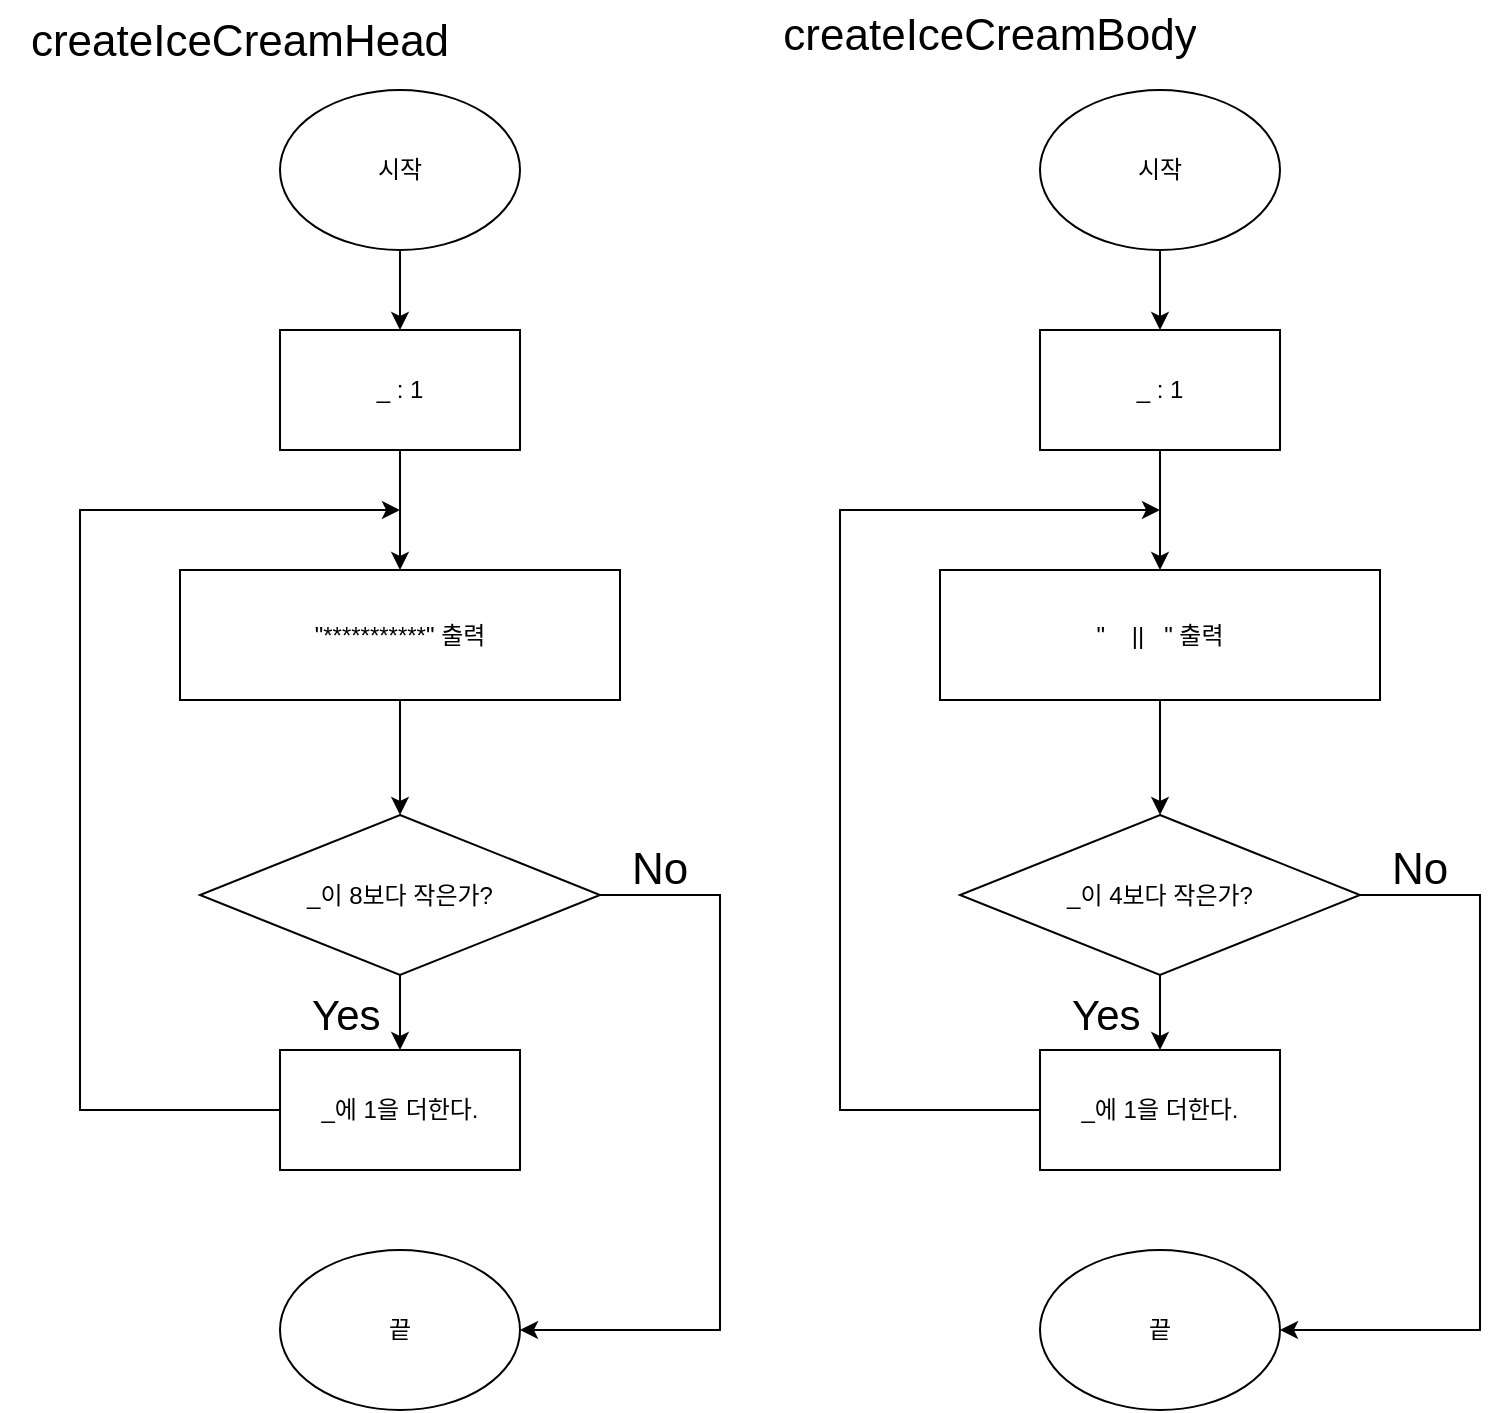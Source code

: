 <mxfile version="20.8.23" type="github">
  <diagram id="C5RBs43oDa-KdzZeNtuy" name="Page-1">
    <mxGraphModel dx="745" dy="691" grid="1" gridSize="10" guides="1" tooltips="1" connect="1" arrows="1" fold="1" page="1" pageScale="1" pageWidth="827" pageHeight="1169" math="0" shadow="0">
      <root>
        <mxCell id="WIyWlLk6GJQsqaUBKTNV-0" />
        <mxCell id="WIyWlLk6GJQsqaUBKTNV-1" parent="WIyWlLk6GJQsqaUBKTNV-0" />
        <mxCell id="4zAdFhKJZDpfCJAiGH-f-0" value="" style="edgeStyle=orthogonalEdgeStyle;rounded=0;orthogonalLoop=1;jettySize=auto;html=1;" parent="WIyWlLk6GJQsqaUBKTNV-1" source="4zAdFhKJZDpfCJAiGH-f-1" target="4zAdFhKJZDpfCJAiGH-f-3" edge="1">
          <mxGeometry relative="1" as="geometry" />
        </mxCell>
        <mxCell id="4zAdFhKJZDpfCJAiGH-f-1" value="시작" style="ellipse;whiteSpace=wrap;html=1;" parent="WIyWlLk6GJQsqaUBKTNV-1" vertex="1">
          <mxGeometry x="180" y="80" width="120" height="80" as="geometry" />
        </mxCell>
        <mxCell id="4zAdFhKJZDpfCJAiGH-f-2" value="" style="edgeStyle=orthogonalEdgeStyle;rounded=0;orthogonalLoop=1;jettySize=auto;html=1;" parent="WIyWlLk6GJQsqaUBKTNV-1" source="4zAdFhKJZDpfCJAiGH-f-3" target="4zAdFhKJZDpfCJAiGH-f-5" edge="1">
          <mxGeometry relative="1" as="geometry" />
        </mxCell>
        <mxCell id="4zAdFhKJZDpfCJAiGH-f-3" value="_ : 1" style="whiteSpace=wrap;html=1;" parent="WIyWlLk6GJQsqaUBKTNV-1" vertex="1">
          <mxGeometry x="180" y="200" width="120" height="60" as="geometry" />
        </mxCell>
        <mxCell id="4zAdFhKJZDpfCJAiGH-f-4" value="" style="edgeStyle=orthogonalEdgeStyle;rounded=0;orthogonalLoop=1;jettySize=auto;html=1;" parent="WIyWlLk6GJQsqaUBKTNV-1" source="4zAdFhKJZDpfCJAiGH-f-5" target="4zAdFhKJZDpfCJAiGH-f-8" edge="1">
          <mxGeometry relative="1" as="geometry" />
        </mxCell>
        <mxCell id="4zAdFhKJZDpfCJAiGH-f-5" value="&quot;***********&quot; 출력" style="whiteSpace=wrap;html=1;" parent="WIyWlLk6GJQsqaUBKTNV-1" vertex="1">
          <mxGeometry x="130" y="320" width="220" height="65" as="geometry" />
        </mxCell>
        <mxCell id="4zAdFhKJZDpfCJAiGH-f-6" value="" style="edgeStyle=orthogonalEdgeStyle;rounded=0;orthogonalLoop=1;jettySize=auto;html=1;" parent="WIyWlLk6GJQsqaUBKTNV-1" source="4zAdFhKJZDpfCJAiGH-f-8" target="4zAdFhKJZDpfCJAiGH-f-10" edge="1">
          <mxGeometry relative="1" as="geometry" />
        </mxCell>
        <mxCell id="4zAdFhKJZDpfCJAiGH-f-7" style="edgeStyle=orthogonalEdgeStyle;rounded=0;orthogonalLoop=1;jettySize=auto;html=1;exitX=1;exitY=0.5;exitDx=0;exitDy=0;entryX=1;entryY=0.5;entryDx=0;entryDy=0;" parent="WIyWlLk6GJQsqaUBKTNV-1" source="4zAdFhKJZDpfCJAiGH-f-8" target="4zAdFhKJZDpfCJAiGH-f-11" edge="1">
          <mxGeometry relative="1" as="geometry">
            <mxPoint x="390" y="847" as="targetPoint" />
            <Array as="points">
              <mxPoint x="400" y="483" />
              <mxPoint x="400" y="700" />
            </Array>
          </mxGeometry>
        </mxCell>
        <mxCell id="4zAdFhKJZDpfCJAiGH-f-8" value="_이 8보다 작은가?" style="rhombus;whiteSpace=wrap;html=1;" parent="WIyWlLk6GJQsqaUBKTNV-1" vertex="1">
          <mxGeometry x="140" y="442.5" width="200" height="80" as="geometry" />
        </mxCell>
        <mxCell id="4zAdFhKJZDpfCJAiGH-f-9" style="edgeStyle=orthogonalEdgeStyle;rounded=0;orthogonalLoop=1;jettySize=auto;html=1;exitX=0;exitY=0.5;exitDx=0;exitDy=0;" parent="WIyWlLk6GJQsqaUBKTNV-1" source="4zAdFhKJZDpfCJAiGH-f-10" edge="1">
          <mxGeometry relative="1" as="geometry">
            <mxPoint x="240" y="290" as="targetPoint" />
            <Array as="points">
              <mxPoint x="80" y="590" />
              <mxPoint x="80" y="290" />
            </Array>
          </mxGeometry>
        </mxCell>
        <mxCell id="4zAdFhKJZDpfCJAiGH-f-10" value="_에 1을 더한다." style="whiteSpace=wrap;html=1;" parent="WIyWlLk6GJQsqaUBKTNV-1" vertex="1">
          <mxGeometry x="180" y="560" width="120" height="60" as="geometry" />
        </mxCell>
        <mxCell id="4zAdFhKJZDpfCJAiGH-f-11" value="끝" style="ellipse;whiteSpace=wrap;html=1;" parent="WIyWlLk6GJQsqaUBKTNV-1" vertex="1">
          <mxGeometry x="180" y="660" width="120" height="80" as="geometry" />
        </mxCell>
        <mxCell id="4zAdFhKJZDpfCJAiGH-f-12" value="&lt;font style=&quot;font-size: 21px;&quot;&gt;Yes&lt;/font&gt;" style="text;strokeColor=none;fillColor=none;align=left;verticalAlign=top;spacingLeft=4;spacingRight=4;overflow=hidden;rotatable=0;points=[[0,0.5],[1,0.5]];portConstraint=eastwest;whiteSpace=wrap;html=1;" parent="WIyWlLk6GJQsqaUBKTNV-1" vertex="1">
          <mxGeometry x="190" y="522.5" width="60" height="26" as="geometry" />
        </mxCell>
        <mxCell id="4zAdFhKJZDpfCJAiGH-f-13" value="&lt;font style=&quot;font-size: 22px;&quot;&gt;No&lt;/font&gt;" style="text;strokeColor=none;fillColor=none;align=left;verticalAlign=top;spacingLeft=4;spacingRight=4;overflow=hidden;rotatable=0;points=[[0,0.5],[1,0.5]];portConstraint=eastwest;whiteSpace=wrap;html=1;" parent="WIyWlLk6GJQsqaUBKTNV-1" vertex="1">
          <mxGeometry x="350" y="450" width="60" height="26" as="geometry" />
        </mxCell>
        <mxCell id="4zAdFhKJZDpfCJAiGH-f-14" value="&lt;span style=&quot;font-size: 22px;&quot;&gt;createIceCreamHead&lt;/span&gt;" style="text;strokeColor=none;fillColor=none;align=center;verticalAlign=middle;spacingLeft=4;spacingRight=4;overflow=hidden;rotatable=0;points=[[0,0.5],[1,0.5]];portConstraint=eastwest;whiteSpace=wrap;html=1;" parent="WIyWlLk6GJQsqaUBKTNV-1" vertex="1">
          <mxGeometry x="40" y="40" width="240" height="26" as="geometry" />
        </mxCell>
        <mxCell id="4zAdFhKJZDpfCJAiGH-f-15" value="" style="edgeStyle=orthogonalEdgeStyle;rounded=0;orthogonalLoop=1;jettySize=auto;html=1;" parent="WIyWlLk6GJQsqaUBKTNV-1" source="4zAdFhKJZDpfCJAiGH-f-16" target="4zAdFhKJZDpfCJAiGH-f-18" edge="1">
          <mxGeometry relative="1" as="geometry" />
        </mxCell>
        <mxCell id="4zAdFhKJZDpfCJAiGH-f-16" value="시작" style="ellipse;whiteSpace=wrap;html=1;" parent="WIyWlLk6GJQsqaUBKTNV-1" vertex="1">
          <mxGeometry x="560" y="80" width="120" height="80" as="geometry" />
        </mxCell>
        <mxCell id="4zAdFhKJZDpfCJAiGH-f-17" value="" style="edgeStyle=orthogonalEdgeStyle;rounded=0;orthogonalLoop=1;jettySize=auto;html=1;" parent="WIyWlLk6GJQsqaUBKTNV-1" source="4zAdFhKJZDpfCJAiGH-f-18" target="4zAdFhKJZDpfCJAiGH-f-20" edge="1">
          <mxGeometry relative="1" as="geometry" />
        </mxCell>
        <mxCell id="4zAdFhKJZDpfCJAiGH-f-18" value="_ : 1" style="whiteSpace=wrap;html=1;" parent="WIyWlLk6GJQsqaUBKTNV-1" vertex="1">
          <mxGeometry x="560" y="200" width="120" height="60" as="geometry" />
        </mxCell>
        <mxCell id="4zAdFhKJZDpfCJAiGH-f-19" value="" style="edgeStyle=orthogonalEdgeStyle;rounded=0;orthogonalLoop=1;jettySize=auto;html=1;" parent="WIyWlLk6GJQsqaUBKTNV-1" source="4zAdFhKJZDpfCJAiGH-f-20" target="4zAdFhKJZDpfCJAiGH-f-23" edge="1">
          <mxGeometry relative="1" as="geometry" />
        </mxCell>
        <mxCell id="4zAdFhKJZDpfCJAiGH-f-20" value="&quot;&amp;nbsp; &amp;nbsp; ||&amp;nbsp; &amp;nbsp;&quot; 출력" style="whiteSpace=wrap;html=1;" parent="WIyWlLk6GJQsqaUBKTNV-1" vertex="1">
          <mxGeometry x="510" y="320" width="220" height="65" as="geometry" />
        </mxCell>
        <mxCell id="4zAdFhKJZDpfCJAiGH-f-21" value="" style="edgeStyle=orthogonalEdgeStyle;rounded=0;orthogonalLoop=1;jettySize=auto;html=1;" parent="WIyWlLk6GJQsqaUBKTNV-1" source="4zAdFhKJZDpfCJAiGH-f-23" target="4zAdFhKJZDpfCJAiGH-f-25" edge="1">
          <mxGeometry relative="1" as="geometry" />
        </mxCell>
        <mxCell id="4zAdFhKJZDpfCJAiGH-f-22" style="edgeStyle=orthogonalEdgeStyle;rounded=0;orthogonalLoop=1;jettySize=auto;html=1;exitX=1;exitY=0.5;exitDx=0;exitDy=0;entryX=1;entryY=0.5;entryDx=0;entryDy=0;" parent="WIyWlLk6GJQsqaUBKTNV-1" source="4zAdFhKJZDpfCJAiGH-f-23" target="4zAdFhKJZDpfCJAiGH-f-26" edge="1">
          <mxGeometry relative="1" as="geometry">
            <mxPoint x="770" y="847" as="targetPoint" />
            <Array as="points">
              <mxPoint x="780" y="483" />
              <mxPoint x="780" y="700" />
            </Array>
          </mxGeometry>
        </mxCell>
        <mxCell id="4zAdFhKJZDpfCJAiGH-f-23" value="_이 4보다 작은가?" style="rhombus;whiteSpace=wrap;html=1;" parent="WIyWlLk6GJQsqaUBKTNV-1" vertex="1">
          <mxGeometry x="520" y="442.5" width="200" height="80" as="geometry" />
        </mxCell>
        <mxCell id="4zAdFhKJZDpfCJAiGH-f-24" style="edgeStyle=orthogonalEdgeStyle;rounded=0;orthogonalLoop=1;jettySize=auto;html=1;exitX=0;exitY=0.5;exitDx=0;exitDy=0;" parent="WIyWlLk6GJQsqaUBKTNV-1" source="4zAdFhKJZDpfCJAiGH-f-25" edge="1">
          <mxGeometry relative="1" as="geometry">
            <mxPoint x="620" y="290" as="targetPoint" />
            <Array as="points">
              <mxPoint x="460" y="590" />
              <mxPoint x="460" y="290" />
            </Array>
          </mxGeometry>
        </mxCell>
        <mxCell id="4zAdFhKJZDpfCJAiGH-f-25" value="_에 1을 더한다." style="whiteSpace=wrap;html=1;" parent="WIyWlLk6GJQsqaUBKTNV-1" vertex="1">
          <mxGeometry x="560" y="560" width="120" height="60" as="geometry" />
        </mxCell>
        <mxCell id="4zAdFhKJZDpfCJAiGH-f-26" value="끝" style="ellipse;whiteSpace=wrap;html=1;" parent="WIyWlLk6GJQsqaUBKTNV-1" vertex="1">
          <mxGeometry x="560" y="660" width="120" height="80" as="geometry" />
        </mxCell>
        <mxCell id="4zAdFhKJZDpfCJAiGH-f-27" value="&lt;font style=&quot;font-size: 21px;&quot;&gt;Yes&lt;/font&gt;" style="text;strokeColor=none;fillColor=none;align=left;verticalAlign=top;spacingLeft=4;spacingRight=4;overflow=hidden;rotatable=0;points=[[0,0.5],[1,0.5]];portConstraint=eastwest;whiteSpace=wrap;html=1;" parent="WIyWlLk6GJQsqaUBKTNV-1" vertex="1">
          <mxGeometry x="570" y="522.5" width="60" height="26" as="geometry" />
        </mxCell>
        <mxCell id="4zAdFhKJZDpfCJAiGH-f-28" value="&lt;font style=&quot;font-size: 22px;&quot;&gt;No&lt;/font&gt;" style="text;strokeColor=none;fillColor=none;align=left;verticalAlign=top;spacingLeft=4;spacingRight=4;overflow=hidden;rotatable=0;points=[[0,0.5],[1,0.5]];portConstraint=eastwest;whiteSpace=wrap;html=1;" parent="WIyWlLk6GJQsqaUBKTNV-1" vertex="1">
          <mxGeometry x="730" y="450" width="60" height="26" as="geometry" />
        </mxCell>
        <mxCell id="4zAdFhKJZDpfCJAiGH-f-29" value="&lt;span style=&quot;font-size: 22px;&quot;&gt;createIceCreamBody&lt;/span&gt;" style="text;strokeColor=none;fillColor=none;align=center;verticalAlign=middle;spacingLeft=4;spacingRight=4;overflow=hidden;rotatable=0;points=[[0,0.5],[1,0.5]];portConstraint=eastwest;whiteSpace=wrap;html=1;" parent="WIyWlLk6GJQsqaUBKTNV-1" vertex="1">
          <mxGeometry x="420" y="35" width="230" height="36" as="geometry" />
        </mxCell>
      </root>
    </mxGraphModel>
  </diagram>
</mxfile>
